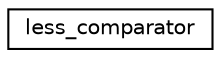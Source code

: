 digraph "Graphical Class Hierarchy"
{
  edge [fontname="Helvetica",fontsize="10",labelfontname="Helvetica",labelfontsize="10"];
  node [fontname="Helvetica",fontsize="10",shape=record];
  rankdir="LR";
  Node1 [label="less_comparator",height=0.2,width=0.4,color="black", fillcolor="white", style="filled",URL="$classless__comparator.html"];
}
